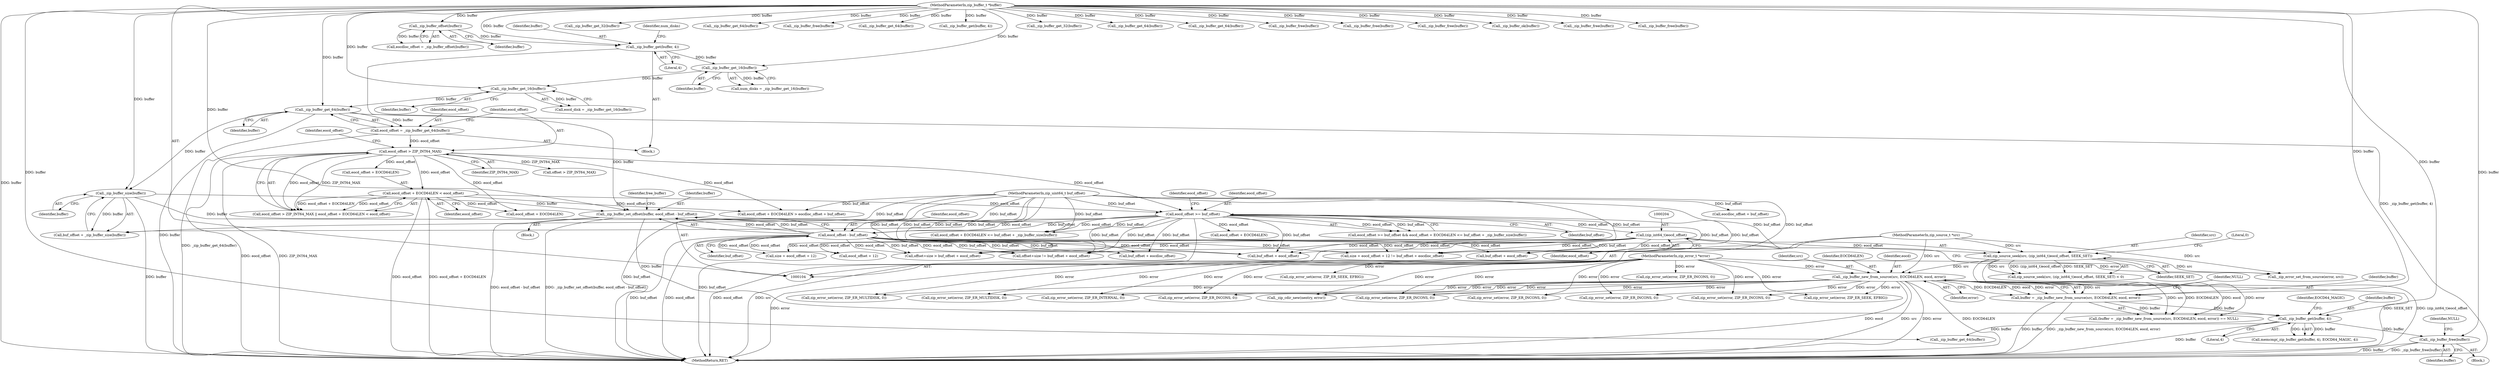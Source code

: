 digraph "0_libzip_9b46957ec98d85a572e9ef98301247f39338a3b5@API" {
"1000247" [label="(Call,_zip_buffer_free(buffer))"];
"1000233" [label="(Call,_zip_buffer_get(buffer, 4))"];
"1000189" [label="(Call,_zip_buffer_set_offset(buffer, eocd_offset - buf_offset))"];
"1000186" [label="(Call,_zip_buffer_size(buffer))"];
"1000141" [label="(Call,_zip_buffer_get_64(buffer))"];
"1000137" [label="(Call,_zip_buffer_get_16(buffer))"];
"1000133" [label="(Call,_zip_buffer_get_16(buffer))"];
"1000128" [label="(Call,_zip_buffer_get(buffer, 4))"];
"1000126" [label="(Call,_zip_buffer_offset(buffer))"];
"1000106" [label="(MethodParameterIn,zip_buffer_t *buffer)"];
"1000191" [label="(Call,eocd_offset - buf_offset)"];
"1000177" [label="(Call,eocd_offset >= buf_offset)"];
"1000148" [label="(Call,eocd_offset + EOCD64LEN < eocd_offset)"];
"1000145" [label="(Call,eocd_offset > ZIP_INT64_MAX)"];
"1000139" [label="(Call,eocd_offset = _zip_buffer_get_64(buffer))"];
"1000107" [label="(MethodParameterIn,zip_uint64_t buf_offset)"];
"1000216" [label="(Call,buffer = _zip_buffer_new_from_source(src, EOCD64LEN, eocd, error))"];
"1000218" [label="(Call,_zip_buffer_new_from_source(src, EOCD64LEN, eocd, error))"];
"1000201" [label="(Call,zip_source_seek(src, (zip_int64_t)eocd_offset, SEEK_SET))"];
"1000105" [label="(MethodParameterIn,zip_source_t *src)"];
"1000203" [label="(Call,(zip_int64_t)eocd_offset)"];
"1000109" [label="(MethodParameterIn,zip_error_t *error)"];
"1000180" [label="(Call,eocd_offset + EOCD64LEN <= buf_offset + _zip_buffer_size(buffer))"];
"1000200" [label="(Call,zip_source_seek(src, (zip_int64_t)eocd_offset, SEEK_SET) < 0)"];
"1000232" [label="(Call,memcmp(_zip_buffer_get(buffer, 4), EOCD64_MAGIC, 4))"];
"1000177" [label="(Call,eocd_offset >= buf_offset)"];
"1000450" [label="(Call,zip_error_set(error, ZIP_ER_INCONS, 0))"];
"1000191" [label="(Call,eocd_offset - buf_offset)"];
"1000161" [label="(Call,eocd_offset + EOCD64LEN > eocdloc_offset + buf_offset)"];
"1000134" [label="(Identifier,buffer)"];
"1000290" [label="(Call,_zip_buffer_get_32(buffer))"];
"1000270" [label="(Call,zip_error_set(error, ZIP_ER_INCONS, 0))"];
"1000253" [label="(Call,_zip_buffer_get_64(buffer))"];
"1000147" [label="(Identifier,ZIP_INT64_MAX)"];
"1000215" [label="(Call,(buffer = _zip_buffer_new_from_source(src, EOCD64LEN, eocd, error)) == NULL)"];
"1000341" [label="(Call,zip_error_set(error, ZIP_ER_MULTIDISK, 0))"];
"1000219" [label="(Identifier,src)"];
"1000247" [label="(Call,_zip_buffer_free(buffer))"];
"1000220" [label="(Identifier,EOCD64LEN)"];
"1000140" [label="(Identifier,eocd_offset)"];
"1000137" [label="(Call,_zip_buffer_get_16(buffer))"];
"1000442" [label="(Call,offset+size != buf_offset + eocd_offset)"];
"1000195" [label="(Identifier,free_buffer)"];
"1000216" [label="(Call,buffer = _zip_buffer_new_from_source(src, EOCD64LEN, eocd, error))"];
"1000130" [label="(Literal,4)"];
"1000365" [label="(Call,zip_error_set(error, ZIP_ER_MULTIDISK, 0))"];
"1000109" [label="(MethodParameterIn,zip_error_t *error)"];
"1000222" [label="(Identifier,error)"];
"1000181" [label="(Call,eocd_offset + EOCD64LEN)"];
"1000133" [label="(Call,_zip_buffer_get_16(buffer))"];
"1000154" [label="(Call,zip_error_set(error, ZIP_ER_SEEK, EFBIG))"];
"1000246" [label="(Block,)"];
"1000201" [label="(Call,zip_source_seek(src, (zip_int64_t)eocd_offset, SEEK_SET))"];
"1000129" [label="(Identifier,buffer)"];
"1000187" [label="(Identifier,buffer)"];
"1000127" [label="(Identifier,buffer)"];
"1000407" [label="(Call,offset > ZIP_INT64_MAX)"];
"1000389" [label="(Call,zip_error_set(error, ZIP_ER_INTERNAL, 0))"];
"1000110" [label="(Block,)"];
"1000233" [label="(Call,_zip_buffer_get(buffer, 4))"];
"1000192" [label="(Identifier,eocd_offset)"];
"1000146" [label="(Identifier,eocd_offset)"];
"1000106" [label="(MethodParameterIn,zip_buffer_t *buffer)"];
"1000139" [label="(Call,eocd_offset = _zip_buffer_get_64(buffer))"];
"1000128" [label="(Call,_zip_buffer_get(buffer, 4))"];
"1000190" [label="(Identifier,buffer)"];
"1000261" [label="(Call,size + eocd_offset + 12)"];
"1000202" [label="(Identifier,src)"];
"1000209" [label="(Call,_zip_error_set_from_source(error, src))"];
"1000218" [label="(Call,_zip_buffer_new_from_source(src, EOCD64LEN, eocd, error))"];
"1000149" [label="(Call,eocd_offset + EOCD64LEN)"];
"1000182" [label="(Identifier,eocd_offset)"];
"1000184" [label="(Call,buf_offset + _zip_buffer_size(buffer))"];
"1000206" [label="(Identifier,SEEK_SET)"];
"1000358" [label="(Call,_zip_buffer_get_64(buffer))"];
"1000372" [label="(Call,_zip_buffer_free(buffer))"];
"1000132" [label="(Identifier,num_disks)"];
"1000223" [label="(Identifier,NULL)"];
"1000382" [label="(Call,_zip_buffer_get_64(buffer))"];
"1000266" [label="(Call,buf_offset + eocdloc_offset)"];
"1000263" [label="(Call,eocd_offset + 12)"];
"1000281" [label="(Call,_zip_buffer_get(buffer, 4))"];
"1000105" [label="(MethodParameterIn,zip_source_t *src)"];
"1000126" [label="(Call,_zip_buffer_offset(buffer))"];
"1000483" [label="(MethodReturn,RET)"];
"1000286" [label="(Call,_zip_buffer_get_32(buffer))"];
"1000427" [label="(Call,buf_offset + eocd_offset)"];
"1000354" [label="(Call,_zip_buffer_get_64(buffer))"];
"1000138" [label="(Identifier,buffer)"];
"1000169" [label="(Call,zip_error_set(error, ZIP_ER_INCONS, 0))"];
"1000178" [label="(Identifier,eocd_offset)"];
"1000148" [label="(Call,eocd_offset + EOCD64LEN < eocd_offset)"];
"1000186" [label="(Call,_zip_buffer_size(buffer))"];
"1000378" [label="(Call,_zip_buffer_get_64(buffer))"];
"1000131" [label="(Call,num_disks = _zip_buffer_get_16(buffer))"];
"1000236" [label="(Identifier,EOCD64_MAGIC)"];
"1000207" [label="(Literal,0)"];
"1000260" [label="(Call,size + eocd_offset + 12 != buf_offset + eocdloc_offset)"];
"1000250" [label="(Identifier,NULL)"];
"1000460" [label="(Call,_zip_cdir_new(nentry, error))"];
"1000348" [label="(Call,_zip_buffer_free(buffer))"];
"1000277" [label="(Call,_zip_buffer_free(buffer))"];
"1000431" [label="(Call,zip_error_set(error, ZIP_ER_INCONS, 0))"];
"1000396" [label="(Call,_zip_buffer_free(buffer))"];
"1000141" [label="(Call,_zip_buffer_get_64(buffer))"];
"1000446" [label="(Call,buf_offset + eocd_offset)"];
"1000234" [label="(Identifier,buffer)"];
"1000150" [label="(Identifier,eocd_offset)"];
"1000165" [label="(Call,eocdloc_offset + buf_offset)"];
"1000162" [label="(Call,eocd_offset + EOCD64LEN)"];
"1000205" [label="(Identifier,eocd_offset)"];
"1000386" [label="(Call,_zip_buffer_ok(buffer))"];
"1000145" [label="(Call,eocd_offset > ZIP_INT64_MAX)"];
"1000135" [label="(Call,eocd_disk = _zip_buffer_get_16(buffer))"];
"1000176" [label="(Call,eocd_offset >= buf_offset && eocd_offset + EOCD64LEN <= buf_offset + _zip_buffer_size(buffer))"];
"1000124" [label="(Call,eocdloc_offset = _zip_buffer_offset(buffer))"];
"1000179" [label="(Identifier,buf_offset)"];
"1000235" [label="(Literal,4)"];
"1000189" [label="(Call,_zip_buffer_set_offset(buffer, eocd_offset - buf_offset))"];
"1000240" [label="(Call,zip_error_set(error, ZIP_ER_INCONS, 0))"];
"1000221" [label="(Identifier,eocd)"];
"1000423" [label="(Call,offset+size > buf_offset + eocd_offset)"];
"1000217" [label="(Identifier,buffer)"];
"1000188" [label="(Block,)"];
"1000416" [label="(Call,zip_error_set(error, ZIP_ER_SEEK, EFBIG))"];
"1000142" [label="(Identifier,buffer)"];
"1000248" [label="(Identifier,buffer)"];
"1000193" [label="(Identifier,buf_offset)"];
"1000203" [label="(Call,(zip_int64_t)eocd_offset)"];
"1000328" [label="(Call,_zip_buffer_free(buffer))"];
"1000403" [label="(Call,_zip_buffer_free(buffer))"];
"1000144" [label="(Call,eocd_offset > ZIP_INT64_MAX || eocd_offset + EOCD64LEN < eocd_offset)"];
"1000321" [label="(Call,zip_error_set(error, ZIP_ER_INCONS, 0))"];
"1000152" [label="(Identifier,eocd_offset)"];
"1000107" [label="(MethodParameterIn,zip_uint64_t buf_offset)"];
"1000247" -> "1000246"  [label="AST: "];
"1000247" -> "1000248"  [label="CFG: "];
"1000248" -> "1000247"  [label="AST: "];
"1000250" -> "1000247"  [label="CFG: "];
"1000247" -> "1000483"  [label="DDG: buffer"];
"1000247" -> "1000483"  [label="DDG: _zip_buffer_free(buffer)"];
"1000233" -> "1000247"  [label="DDG: buffer"];
"1000106" -> "1000247"  [label="DDG: buffer"];
"1000233" -> "1000232"  [label="AST: "];
"1000233" -> "1000235"  [label="CFG: "];
"1000234" -> "1000233"  [label="AST: "];
"1000235" -> "1000233"  [label="AST: "];
"1000236" -> "1000233"  [label="CFG: "];
"1000233" -> "1000483"  [label="DDG: buffer"];
"1000233" -> "1000232"  [label="DDG: buffer"];
"1000233" -> "1000232"  [label="DDG: 4"];
"1000189" -> "1000233"  [label="DDG: buffer"];
"1000216" -> "1000233"  [label="DDG: buffer"];
"1000106" -> "1000233"  [label="DDG: buffer"];
"1000233" -> "1000253"  [label="DDG: buffer"];
"1000189" -> "1000188"  [label="AST: "];
"1000189" -> "1000191"  [label="CFG: "];
"1000190" -> "1000189"  [label="AST: "];
"1000191" -> "1000189"  [label="AST: "];
"1000195" -> "1000189"  [label="CFG: "];
"1000189" -> "1000483"  [label="DDG: _zip_buffer_set_offset(buffer, eocd_offset - buf_offset)"];
"1000189" -> "1000483"  [label="DDG: eocd_offset - buf_offset"];
"1000186" -> "1000189"  [label="DDG: buffer"];
"1000141" -> "1000189"  [label="DDG: buffer"];
"1000106" -> "1000189"  [label="DDG: buffer"];
"1000191" -> "1000189"  [label="DDG: eocd_offset"];
"1000191" -> "1000189"  [label="DDG: buf_offset"];
"1000186" -> "1000184"  [label="AST: "];
"1000186" -> "1000187"  [label="CFG: "];
"1000187" -> "1000186"  [label="AST: "];
"1000184" -> "1000186"  [label="CFG: "];
"1000186" -> "1000483"  [label="DDG: buffer"];
"1000186" -> "1000180"  [label="DDG: buffer"];
"1000186" -> "1000184"  [label="DDG: buffer"];
"1000141" -> "1000186"  [label="DDG: buffer"];
"1000106" -> "1000186"  [label="DDG: buffer"];
"1000141" -> "1000139"  [label="AST: "];
"1000141" -> "1000142"  [label="CFG: "];
"1000142" -> "1000141"  [label="AST: "];
"1000139" -> "1000141"  [label="CFG: "];
"1000141" -> "1000483"  [label="DDG: buffer"];
"1000141" -> "1000139"  [label="DDG: buffer"];
"1000137" -> "1000141"  [label="DDG: buffer"];
"1000106" -> "1000141"  [label="DDG: buffer"];
"1000137" -> "1000135"  [label="AST: "];
"1000137" -> "1000138"  [label="CFG: "];
"1000138" -> "1000137"  [label="AST: "];
"1000135" -> "1000137"  [label="CFG: "];
"1000137" -> "1000135"  [label="DDG: buffer"];
"1000133" -> "1000137"  [label="DDG: buffer"];
"1000106" -> "1000137"  [label="DDG: buffer"];
"1000133" -> "1000131"  [label="AST: "];
"1000133" -> "1000134"  [label="CFG: "];
"1000134" -> "1000133"  [label="AST: "];
"1000131" -> "1000133"  [label="CFG: "];
"1000133" -> "1000131"  [label="DDG: buffer"];
"1000128" -> "1000133"  [label="DDG: buffer"];
"1000106" -> "1000133"  [label="DDG: buffer"];
"1000128" -> "1000110"  [label="AST: "];
"1000128" -> "1000130"  [label="CFG: "];
"1000129" -> "1000128"  [label="AST: "];
"1000130" -> "1000128"  [label="AST: "];
"1000132" -> "1000128"  [label="CFG: "];
"1000128" -> "1000483"  [label="DDG: _zip_buffer_get(buffer, 4)"];
"1000126" -> "1000128"  [label="DDG: buffer"];
"1000106" -> "1000128"  [label="DDG: buffer"];
"1000126" -> "1000124"  [label="AST: "];
"1000126" -> "1000127"  [label="CFG: "];
"1000127" -> "1000126"  [label="AST: "];
"1000124" -> "1000126"  [label="CFG: "];
"1000126" -> "1000124"  [label="DDG: buffer"];
"1000106" -> "1000126"  [label="DDG: buffer"];
"1000106" -> "1000104"  [label="AST: "];
"1000106" -> "1000483"  [label="DDG: buffer"];
"1000106" -> "1000216"  [label="DDG: buffer"];
"1000106" -> "1000253"  [label="DDG: buffer"];
"1000106" -> "1000277"  [label="DDG: buffer"];
"1000106" -> "1000281"  [label="DDG: buffer"];
"1000106" -> "1000286"  [label="DDG: buffer"];
"1000106" -> "1000290"  [label="DDG: buffer"];
"1000106" -> "1000328"  [label="DDG: buffer"];
"1000106" -> "1000348"  [label="DDG: buffer"];
"1000106" -> "1000354"  [label="DDG: buffer"];
"1000106" -> "1000358"  [label="DDG: buffer"];
"1000106" -> "1000372"  [label="DDG: buffer"];
"1000106" -> "1000378"  [label="DDG: buffer"];
"1000106" -> "1000382"  [label="DDG: buffer"];
"1000106" -> "1000386"  [label="DDG: buffer"];
"1000106" -> "1000396"  [label="DDG: buffer"];
"1000106" -> "1000403"  [label="DDG: buffer"];
"1000191" -> "1000193"  [label="CFG: "];
"1000192" -> "1000191"  [label="AST: "];
"1000193" -> "1000191"  [label="AST: "];
"1000191" -> "1000483"  [label="DDG: buf_offset"];
"1000191" -> "1000483"  [label="DDG: eocd_offset"];
"1000177" -> "1000191"  [label="DDG: eocd_offset"];
"1000177" -> "1000191"  [label="DDG: buf_offset"];
"1000107" -> "1000191"  [label="DDG: buf_offset"];
"1000191" -> "1000260"  [label="DDG: eocd_offset"];
"1000191" -> "1000260"  [label="DDG: buf_offset"];
"1000191" -> "1000261"  [label="DDG: eocd_offset"];
"1000191" -> "1000263"  [label="DDG: eocd_offset"];
"1000191" -> "1000266"  [label="DDG: buf_offset"];
"1000191" -> "1000423"  [label="DDG: buf_offset"];
"1000191" -> "1000423"  [label="DDG: eocd_offset"];
"1000191" -> "1000427"  [label="DDG: buf_offset"];
"1000191" -> "1000427"  [label="DDG: eocd_offset"];
"1000191" -> "1000442"  [label="DDG: buf_offset"];
"1000191" -> "1000442"  [label="DDG: eocd_offset"];
"1000191" -> "1000446"  [label="DDG: buf_offset"];
"1000191" -> "1000446"  [label="DDG: eocd_offset"];
"1000177" -> "1000176"  [label="AST: "];
"1000177" -> "1000179"  [label="CFG: "];
"1000178" -> "1000177"  [label="AST: "];
"1000179" -> "1000177"  [label="AST: "];
"1000182" -> "1000177"  [label="CFG: "];
"1000176" -> "1000177"  [label="CFG: "];
"1000177" -> "1000483"  [label="DDG: buf_offset"];
"1000177" -> "1000176"  [label="DDG: eocd_offset"];
"1000177" -> "1000176"  [label="DDG: buf_offset"];
"1000148" -> "1000177"  [label="DDG: eocd_offset"];
"1000145" -> "1000177"  [label="DDG: eocd_offset"];
"1000107" -> "1000177"  [label="DDG: buf_offset"];
"1000177" -> "1000180"  [label="DDG: eocd_offset"];
"1000177" -> "1000180"  [label="DDG: buf_offset"];
"1000177" -> "1000181"  [label="DDG: eocd_offset"];
"1000177" -> "1000184"  [label="DDG: buf_offset"];
"1000177" -> "1000203"  [label="DDG: eocd_offset"];
"1000177" -> "1000260"  [label="DDG: buf_offset"];
"1000177" -> "1000266"  [label="DDG: buf_offset"];
"1000177" -> "1000423"  [label="DDG: buf_offset"];
"1000177" -> "1000427"  [label="DDG: buf_offset"];
"1000177" -> "1000442"  [label="DDG: buf_offset"];
"1000177" -> "1000446"  [label="DDG: buf_offset"];
"1000148" -> "1000144"  [label="AST: "];
"1000148" -> "1000152"  [label="CFG: "];
"1000149" -> "1000148"  [label="AST: "];
"1000152" -> "1000148"  [label="AST: "];
"1000144" -> "1000148"  [label="CFG: "];
"1000148" -> "1000483"  [label="DDG: eocd_offset"];
"1000148" -> "1000483"  [label="DDG: eocd_offset + EOCD64LEN"];
"1000148" -> "1000144"  [label="DDG: eocd_offset + EOCD64LEN"];
"1000148" -> "1000144"  [label="DDG: eocd_offset"];
"1000145" -> "1000148"  [label="DDG: eocd_offset"];
"1000148" -> "1000161"  [label="DDG: eocd_offset"];
"1000148" -> "1000162"  [label="DDG: eocd_offset"];
"1000145" -> "1000144"  [label="AST: "];
"1000145" -> "1000147"  [label="CFG: "];
"1000146" -> "1000145"  [label="AST: "];
"1000147" -> "1000145"  [label="AST: "];
"1000150" -> "1000145"  [label="CFG: "];
"1000144" -> "1000145"  [label="CFG: "];
"1000145" -> "1000483"  [label="DDG: eocd_offset"];
"1000145" -> "1000483"  [label="DDG: ZIP_INT64_MAX"];
"1000145" -> "1000144"  [label="DDG: eocd_offset"];
"1000145" -> "1000144"  [label="DDG: ZIP_INT64_MAX"];
"1000139" -> "1000145"  [label="DDG: eocd_offset"];
"1000145" -> "1000149"  [label="DDG: eocd_offset"];
"1000145" -> "1000161"  [label="DDG: eocd_offset"];
"1000145" -> "1000162"  [label="DDG: eocd_offset"];
"1000145" -> "1000407"  [label="DDG: ZIP_INT64_MAX"];
"1000139" -> "1000110"  [label="AST: "];
"1000140" -> "1000139"  [label="AST: "];
"1000146" -> "1000139"  [label="CFG: "];
"1000139" -> "1000483"  [label="DDG: _zip_buffer_get_64(buffer)"];
"1000107" -> "1000104"  [label="AST: "];
"1000107" -> "1000483"  [label="DDG: buf_offset"];
"1000107" -> "1000161"  [label="DDG: buf_offset"];
"1000107" -> "1000165"  [label="DDG: buf_offset"];
"1000107" -> "1000180"  [label="DDG: buf_offset"];
"1000107" -> "1000184"  [label="DDG: buf_offset"];
"1000107" -> "1000260"  [label="DDG: buf_offset"];
"1000107" -> "1000266"  [label="DDG: buf_offset"];
"1000107" -> "1000423"  [label="DDG: buf_offset"];
"1000107" -> "1000427"  [label="DDG: buf_offset"];
"1000107" -> "1000442"  [label="DDG: buf_offset"];
"1000107" -> "1000446"  [label="DDG: buf_offset"];
"1000216" -> "1000215"  [label="AST: "];
"1000216" -> "1000218"  [label="CFG: "];
"1000217" -> "1000216"  [label="AST: "];
"1000218" -> "1000216"  [label="AST: "];
"1000223" -> "1000216"  [label="CFG: "];
"1000216" -> "1000483"  [label="DDG: buffer"];
"1000216" -> "1000483"  [label="DDG: _zip_buffer_new_from_source(src, EOCD64LEN, eocd, error)"];
"1000216" -> "1000215"  [label="DDG: buffer"];
"1000218" -> "1000216"  [label="DDG: src"];
"1000218" -> "1000216"  [label="DDG: EOCD64LEN"];
"1000218" -> "1000216"  [label="DDG: eocd"];
"1000218" -> "1000216"  [label="DDG: error"];
"1000218" -> "1000222"  [label="CFG: "];
"1000219" -> "1000218"  [label="AST: "];
"1000220" -> "1000218"  [label="AST: "];
"1000221" -> "1000218"  [label="AST: "];
"1000222" -> "1000218"  [label="AST: "];
"1000218" -> "1000483"  [label="DDG: eocd"];
"1000218" -> "1000483"  [label="DDG: src"];
"1000218" -> "1000483"  [label="DDG: error"];
"1000218" -> "1000483"  [label="DDG: EOCD64LEN"];
"1000218" -> "1000215"  [label="DDG: src"];
"1000218" -> "1000215"  [label="DDG: EOCD64LEN"];
"1000218" -> "1000215"  [label="DDG: eocd"];
"1000218" -> "1000215"  [label="DDG: error"];
"1000201" -> "1000218"  [label="DDG: src"];
"1000105" -> "1000218"  [label="DDG: src"];
"1000109" -> "1000218"  [label="DDG: error"];
"1000218" -> "1000240"  [label="DDG: error"];
"1000218" -> "1000270"  [label="DDG: error"];
"1000218" -> "1000321"  [label="DDG: error"];
"1000218" -> "1000341"  [label="DDG: error"];
"1000218" -> "1000365"  [label="DDG: error"];
"1000218" -> "1000389"  [label="DDG: error"];
"1000218" -> "1000416"  [label="DDG: error"];
"1000218" -> "1000431"  [label="DDG: error"];
"1000218" -> "1000450"  [label="DDG: error"];
"1000218" -> "1000460"  [label="DDG: error"];
"1000201" -> "1000200"  [label="AST: "];
"1000201" -> "1000206"  [label="CFG: "];
"1000202" -> "1000201"  [label="AST: "];
"1000203" -> "1000201"  [label="AST: "];
"1000206" -> "1000201"  [label="AST: "];
"1000207" -> "1000201"  [label="CFG: "];
"1000201" -> "1000483"  [label="DDG: SEEK_SET"];
"1000201" -> "1000483"  [label="DDG: (zip_int64_t)eocd_offset"];
"1000201" -> "1000200"  [label="DDG: src"];
"1000201" -> "1000200"  [label="DDG: (zip_int64_t)eocd_offset"];
"1000201" -> "1000200"  [label="DDG: SEEK_SET"];
"1000105" -> "1000201"  [label="DDG: src"];
"1000203" -> "1000201"  [label="DDG: eocd_offset"];
"1000201" -> "1000209"  [label="DDG: src"];
"1000105" -> "1000104"  [label="AST: "];
"1000105" -> "1000483"  [label="DDG: src"];
"1000105" -> "1000209"  [label="DDG: src"];
"1000203" -> "1000205"  [label="CFG: "];
"1000204" -> "1000203"  [label="AST: "];
"1000205" -> "1000203"  [label="AST: "];
"1000206" -> "1000203"  [label="CFG: "];
"1000203" -> "1000483"  [label="DDG: eocd_offset"];
"1000203" -> "1000260"  [label="DDG: eocd_offset"];
"1000203" -> "1000261"  [label="DDG: eocd_offset"];
"1000203" -> "1000263"  [label="DDG: eocd_offset"];
"1000203" -> "1000423"  [label="DDG: eocd_offset"];
"1000203" -> "1000427"  [label="DDG: eocd_offset"];
"1000203" -> "1000442"  [label="DDG: eocd_offset"];
"1000203" -> "1000446"  [label="DDG: eocd_offset"];
"1000109" -> "1000104"  [label="AST: "];
"1000109" -> "1000483"  [label="DDG: error"];
"1000109" -> "1000154"  [label="DDG: error"];
"1000109" -> "1000169"  [label="DDG: error"];
"1000109" -> "1000209"  [label="DDG: error"];
"1000109" -> "1000240"  [label="DDG: error"];
"1000109" -> "1000270"  [label="DDG: error"];
"1000109" -> "1000321"  [label="DDG: error"];
"1000109" -> "1000341"  [label="DDG: error"];
"1000109" -> "1000365"  [label="DDG: error"];
"1000109" -> "1000389"  [label="DDG: error"];
"1000109" -> "1000416"  [label="DDG: error"];
"1000109" -> "1000431"  [label="DDG: error"];
"1000109" -> "1000450"  [label="DDG: error"];
"1000109" -> "1000460"  [label="DDG: error"];
}
